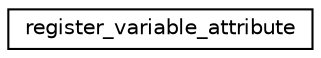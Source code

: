 digraph "Graphical Class Hierarchy"
{
 // INTERACTIVE_SVG=YES
 // LATEX_PDF_SIZE
  edge [fontname="Helvetica",fontsize="10",labelfontname="Helvetica",labelfontsize="10"];
  node [fontname="Helvetica",fontsize="10",shape=record];
  rankdir="LR";
  Node0 [label="register_variable_attribute",height=0.2,width=0.4,color="black", fillcolor="white", style="filled",URL="$interfacenetcdf__io__mod_1_1register__variable__attribute.html",tooltip=" "];
}
